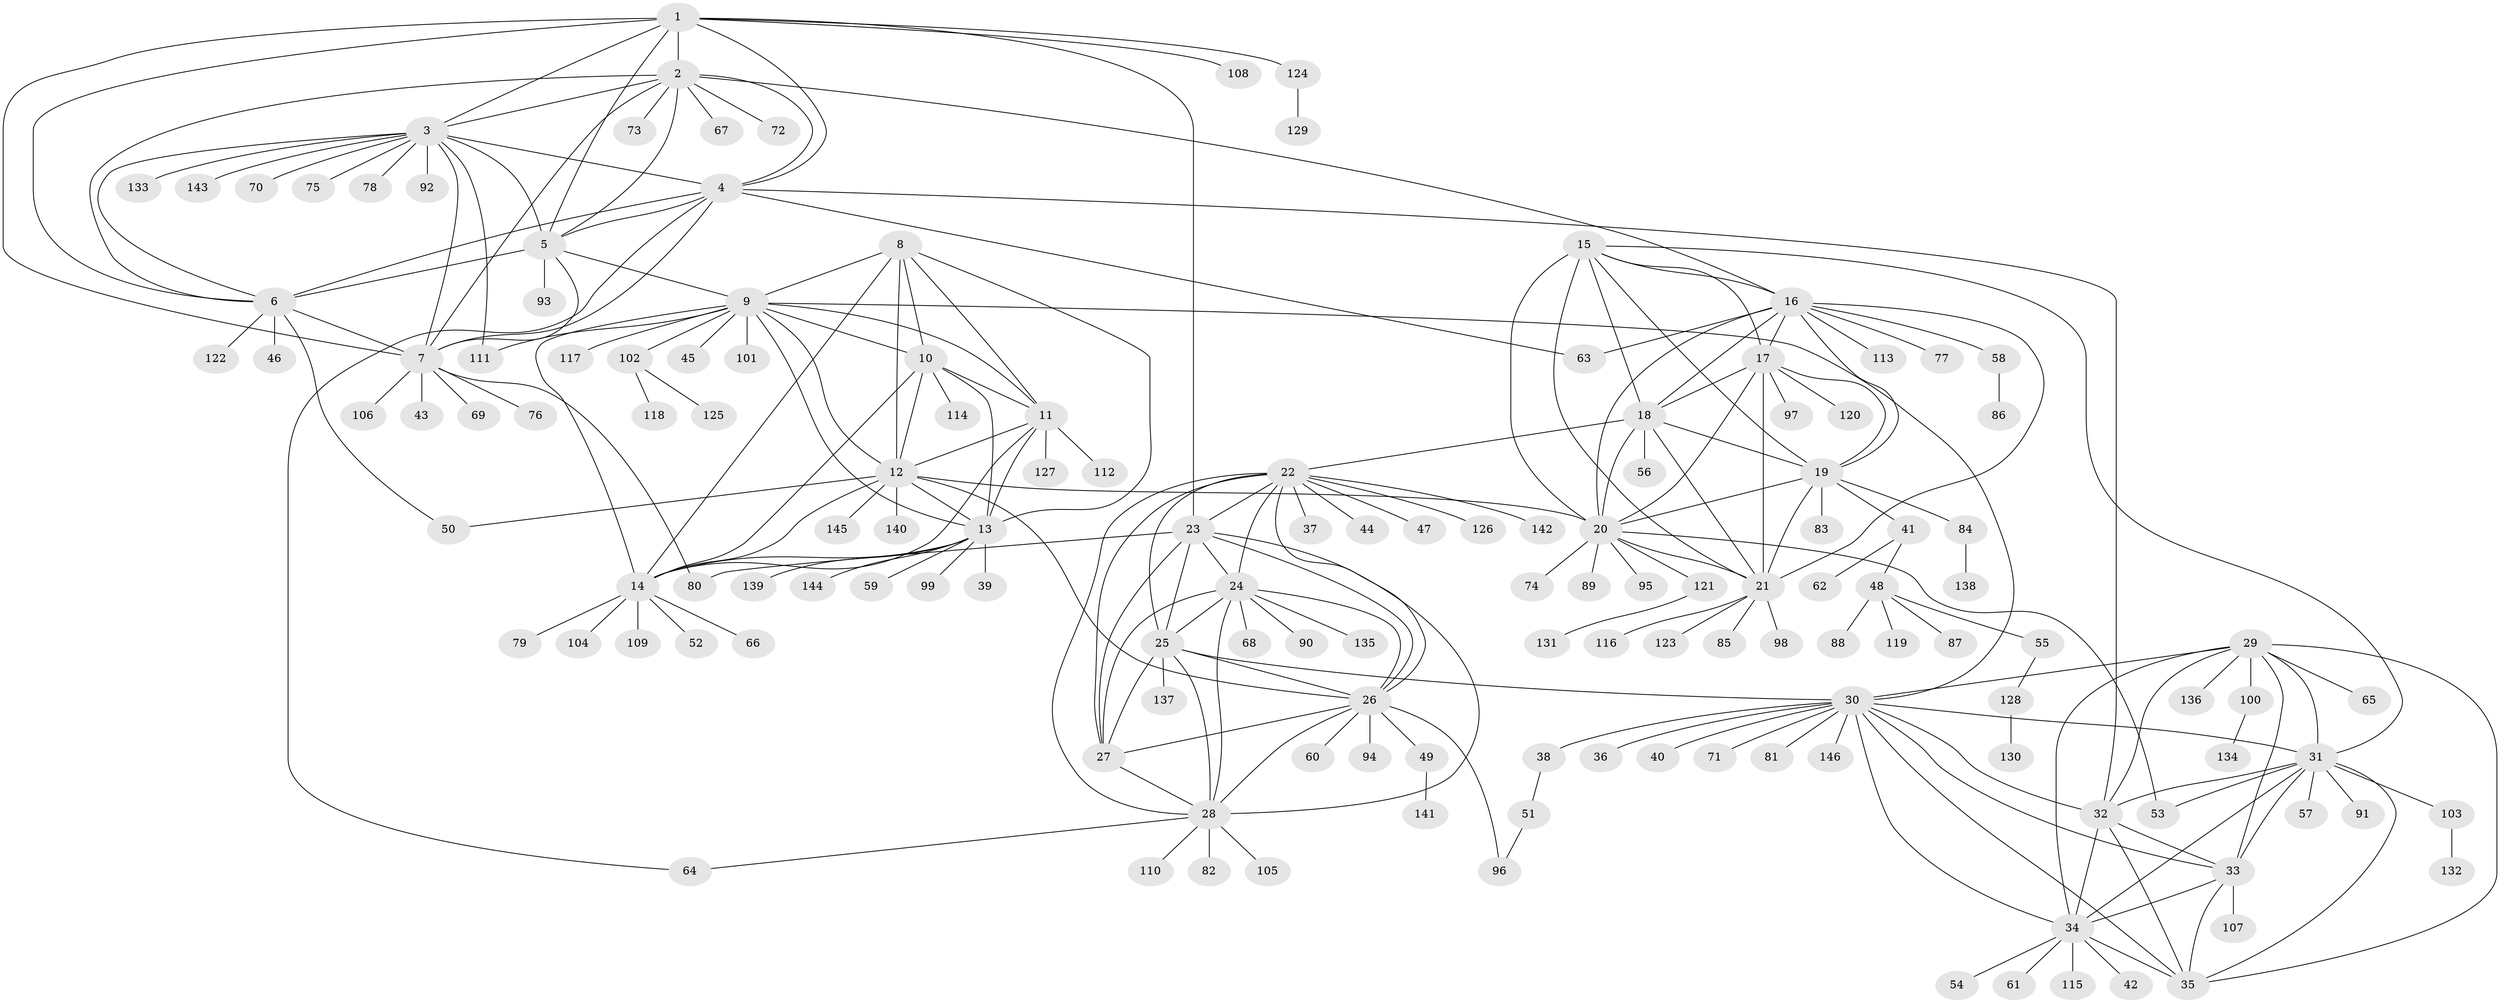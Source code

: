 // Generated by graph-tools (version 1.1) at 2025/02/03/09/25 03:02:32]
// undirected, 146 vertices, 233 edges
graph export_dot {
graph [start="1"]
  node [color=gray90,style=filled];
  1;
  2;
  3;
  4;
  5;
  6;
  7;
  8;
  9;
  10;
  11;
  12;
  13;
  14;
  15;
  16;
  17;
  18;
  19;
  20;
  21;
  22;
  23;
  24;
  25;
  26;
  27;
  28;
  29;
  30;
  31;
  32;
  33;
  34;
  35;
  36;
  37;
  38;
  39;
  40;
  41;
  42;
  43;
  44;
  45;
  46;
  47;
  48;
  49;
  50;
  51;
  52;
  53;
  54;
  55;
  56;
  57;
  58;
  59;
  60;
  61;
  62;
  63;
  64;
  65;
  66;
  67;
  68;
  69;
  70;
  71;
  72;
  73;
  74;
  75;
  76;
  77;
  78;
  79;
  80;
  81;
  82;
  83;
  84;
  85;
  86;
  87;
  88;
  89;
  90;
  91;
  92;
  93;
  94;
  95;
  96;
  97;
  98;
  99;
  100;
  101;
  102;
  103;
  104;
  105;
  106;
  107;
  108;
  109;
  110;
  111;
  112;
  113;
  114;
  115;
  116;
  117;
  118;
  119;
  120;
  121;
  122;
  123;
  124;
  125;
  126;
  127;
  128;
  129;
  130;
  131;
  132;
  133;
  134;
  135;
  136;
  137;
  138;
  139;
  140;
  141;
  142;
  143;
  144;
  145;
  146;
  1 -- 2;
  1 -- 3;
  1 -- 4;
  1 -- 5;
  1 -- 6;
  1 -- 7;
  1 -- 23;
  1 -- 108;
  1 -- 124;
  2 -- 3;
  2 -- 4;
  2 -- 5;
  2 -- 6;
  2 -- 7;
  2 -- 16;
  2 -- 67;
  2 -- 72;
  2 -- 73;
  3 -- 4;
  3 -- 5;
  3 -- 6;
  3 -- 7;
  3 -- 70;
  3 -- 75;
  3 -- 78;
  3 -- 92;
  3 -- 111;
  3 -- 133;
  3 -- 143;
  4 -- 5;
  4 -- 6;
  4 -- 7;
  4 -- 32;
  4 -- 63;
  4 -- 64;
  5 -- 6;
  5 -- 7;
  5 -- 9;
  5 -- 93;
  6 -- 7;
  6 -- 46;
  6 -- 50;
  6 -- 122;
  7 -- 43;
  7 -- 69;
  7 -- 76;
  7 -- 80;
  7 -- 106;
  8 -- 9;
  8 -- 10;
  8 -- 11;
  8 -- 12;
  8 -- 13;
  8 -- 14;
  9 -- 10;
  9 -- 11;
  9 -- 12;
  9 -- 13;
  9 -- 14;
  9 -- 30;
  9 -- 45;
  9 -- 101;
  9 -- 102;
  9 -- 111;
  9 -- 117;
  10 -- 11;
  10 -- 12;
  10 -- 13;
  10 -- 14;
  10 -- 114;
  11 -- 12;
  11 -- 13;
  11 -- 14;
  11 -- 112;
  11 -- 127;
  12 -- 13;
  12 -- 14;
  12 -- 20;
  12 -- 26;
  12 -- 50;
  12 -- 140;
  12 -- 145;
  13 -- 14;
  13 -- 39;
  13 -- 59;
  13 -- 99;
  13 -- 139;
  13 -- 144;
  14 -- 52;
  14 -- 66;
  14 -- 79;
  14 -- 104;
  14 -- 109;
  15 -- 16;
  15 -- 17;
  15 -- 18;
  15 -- 19;
  15 -- 20;
  15 -- 21;
  15 -- 31;
  16 -- 17;
  16 -- 18;
  16 -- 19;
  16 -- 20;
  16 -- 21;
  16 -- 58;
  16 -- 63;
  16 -- 77;
  16 -- 113;
  17 -- 18;
  17 -- 19;
  17 -- 20;
  17 -- 21;
  17 -- 97;
  17 -- 120;
  18 -- 19;
  18 -- 20;
  18 -- 21;
  18 -- 22;
  18 -- 56;
  19 -- 20;
  19 -- 21;
  19 -- 41;
  19 -- 83;
  19 -- 84;
  20 -- 21;
  20 -- 53;
  20 -- 74;
  20 -- 89;
  20 -- 95;
  20 -- 121;
  21 -- 85;
  21 -- 98;
  21 -- 116;
  21 -- 123;
  22 -- 23;
  22 -- 24;
  22 -- 25;
  22 -- 26;
  22 -- 27;
  22 -- 28;
  22 -- 37;
  22 -- 44;
  22 -- 47;
  22 -- 126;
  22 -- 142;
  23 -- 24;
  23 -- 25;
  23 -- 26;
  23 -- 27;
  23 -- 28;
  23 -- 80;
  24 -- 25;
  24 -- 26;
  24 -- 27;
  24 -- 28;
  24 -- 68;
  24 -- 90;
  24 -- 135;
  25 -- 26;
  25 -- 27;
  25 -- 28;
  25 -- 30;
  25 -- 137;
  26 -- 27;
  26 -- 28;
  26 -- 49;
  26 -- 60;
  26 -- 94;
  26 -- 96;
  27 -- 28;
  28 -- 64;
  28 -- 82;
  28 -- 105;
  28 -- 110;
  29 -- 30;
  29 -- 31;
  29 -- 32;
  29 -- 33;
  29 -- 34;
  29 -- 35;
  29 -- 65;
  29 -- 100;
  29 -- 136;
  30 -- 31;
  30 -- 32;
  30 -- 33;
  30 -- 34;
  30 -- 35;
  30 -- 36;
  30 -- 38;
  30 -- 40;
  30 -- 71;
  30 -- 81;
  30 -- 146;
  31 -- 32;
  31 -- 33;
  31 -- 34;
  31 -- 35;
  31 -- 53;
  31 -- 57;
  31 -- 91;
  31 -- 103;
  32 -- 33;
  32 -- 34;
  32 -- 35;
  33 -- 34;
  33 -- 35;
  33 -- 107;
  34 -- 35;
  34 -- 42;
  34 -- 54;
  34 -- 61;
  34 -- 115;
  38 -- 51;
  41 -- 48;
  41 -- 62;
  48 -- 55;
  48 -- 87;
  48 -- 88;
  48 -- 119;
  49 -- 141;
  51 -- 96;
  55 -- 128;
  58 -- 86;
  84 -- 138;
  100 -- 134;
  102 -- 118;
  102 -- 125;
  103 -- 132;
  121 -- 131;
  124 -- 129;
  128 -- 130;
}
